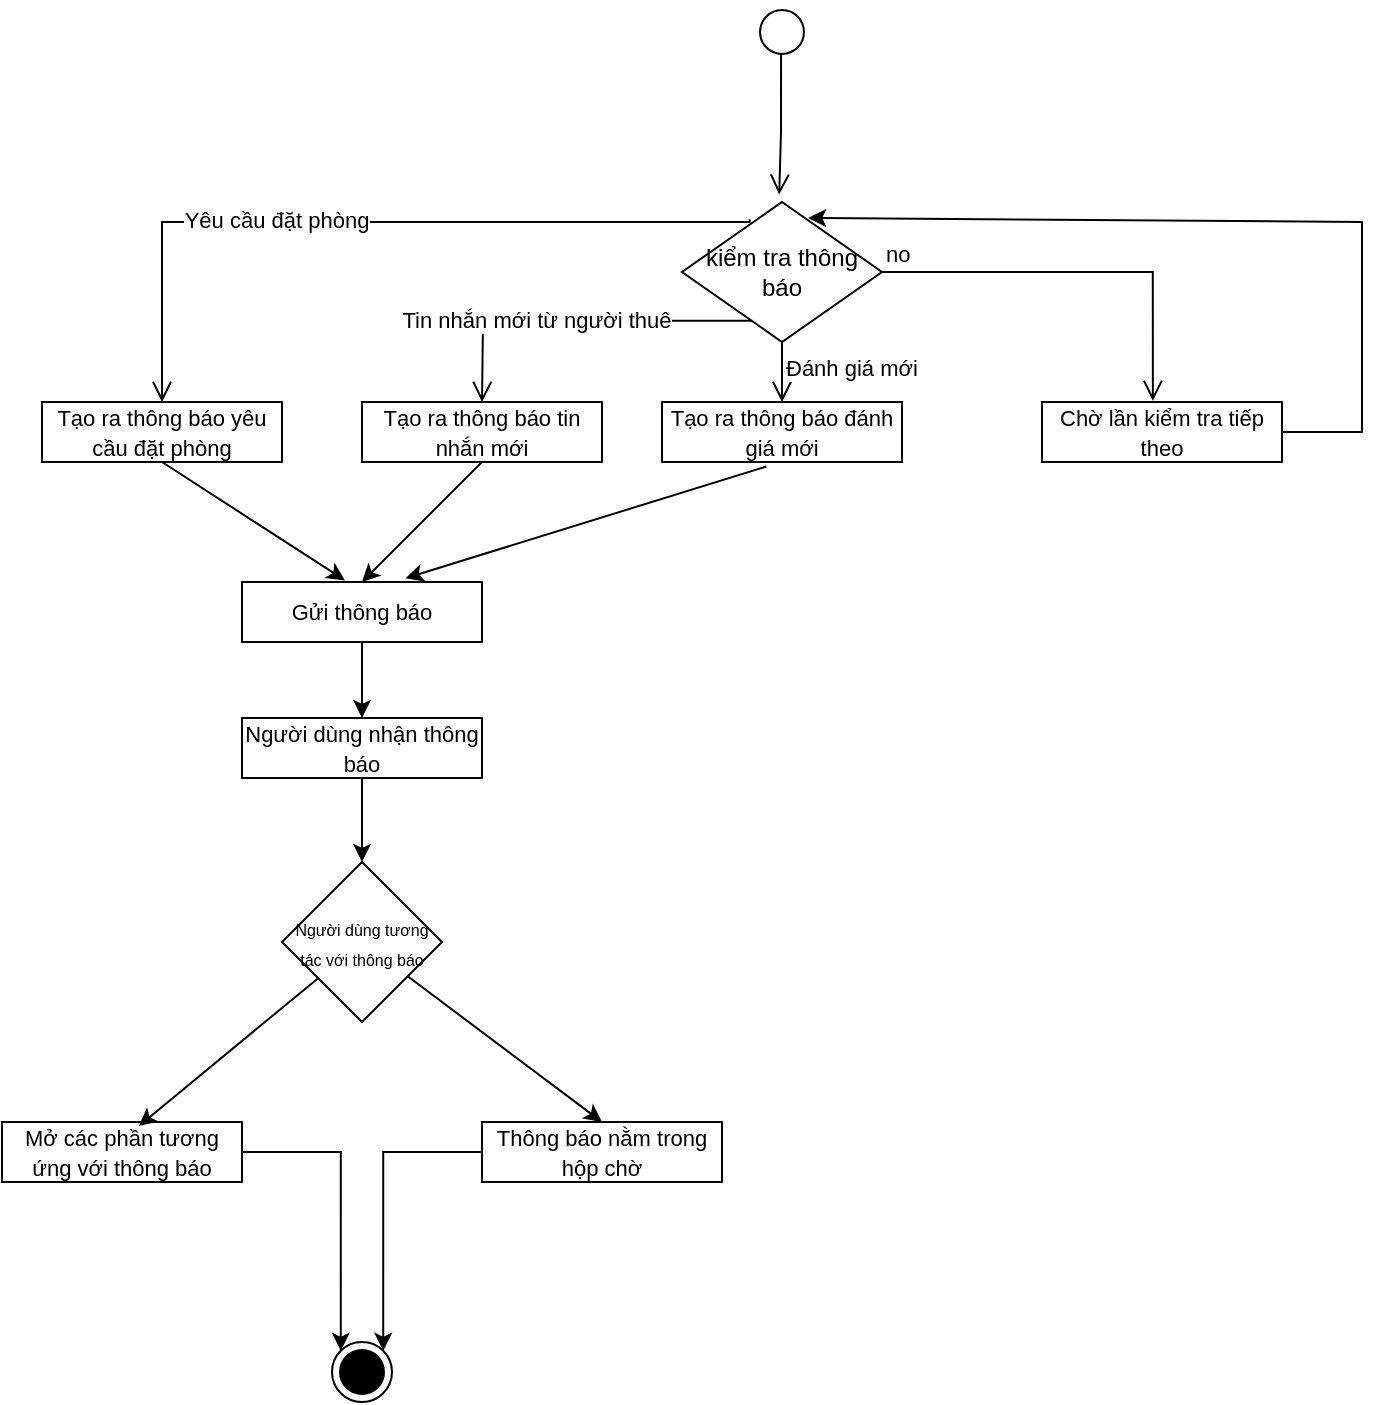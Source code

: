 <mxfile version="24.7.16">
  <diagram name="Page-1" id="e7e014a7-5840-1c2e-5031-d8a46d1fe8dd">
    <mxGraphModel dx="1800" dy="1221" grid="1" gridSize="10" guides="1" tooltips="1" connect="1" arrows="1" fold="1" page="1" pageScale="1" pageWidth="1169" pageHeight="826" background="none" math="0" shadow="0">
      <root>
        <mxCell id="0" />
        <mxCell id="1" parent="0" />
        <mxCell id="2wPHxD9nb724yZ33WKzz-41" value="" style="ellipse;html=1;shape=startState;" vertex="1" parent="1">
          <mxGeometry x="575" y="40" width="30" height="30" as="geometry" />
        </mxCell>
        <mxCell id="2wPHxD9nb724yZ33WKzz-42" value="" style="edgeStyle=orthogonalEdgeStyle;html=1;verticalAlign=bottom;endArrow=open;endSize=8;rounded=0;entryX=0.486;entryY=-0.053;entryDx=0;entryDy=0;entryPerimeter=0;exitX=0.484;exitY=0.85;exitDx=0;exitDy=0;exitPerimeter=0;" edge="1" source="2wPHxD9nb724yZ33WKzz-41" parent="1" target="2wPHxD9nb724yZ33WKzz-43">
          <mxGeometry relative="1" as="geometry">
            <mxPoint x="585" y="130" as="targetPoint" />
          </mxGeometry>
        </mxCell>
        <mxCell id="2wPHxD9nb724yZ33WKzz-43" value="kiểm tra thông báo" style="rhombus;whiteSpace=wrap;html=1;" vertex="1" parent="1">
          <mxGeometry x="540" y="140" width="100" height="70" as="geometry" />
        </mxCell>
        <mxCell id="2wPHxD9nb724yZ33WKzz-44" value="no" style="edgeStyle=orthogonalEdgeStyle;html=1;align=left;verticalAlign=bottom;endArrow=open;endSize=8;rounded=0;entryX=0.462;entryY=-0.019;entryDx=0;entryDy=0;entryPerimeter=0;" edge="1" source="2wPHxD9nb724yZ33WKzz-43" parent="1" target="2wPHxD9nb724yZ33WKzz-46">
          <mxGeometry x="-1" relative="1" as="geometry">
            <mxPoint x="730" y="160" as="targetPoint" />
          </mxGeometry>
        </mxCell>
        <mxCell id="2wPHxD9nb724yZ33WKzz-45" value="Đánh giá mới" style="edgeStyle=orthogonalEdgeStyle;html=1;align=left;verticalAlign=top;endArrow=open;endSize=8;rounded=0;" edge="1" source="2wPHxD9nb724yZ33WKzz-43" parent="1">
          <mxGeometry x="-1" relative="1" as="geometry">
            <mxPoint x="590" y="240" as="targetPoint" />
          </mxGeometry>
        </mxCell>
        <mxCell id="2wPHxD9nb724yZ33WKzz-46" value="&lt;font style=&quot;font-size: 11px;&quot;&gt;Chờ lần kiểm tra tiếp theo&lt;/font&gt;" style="rounded=0;whiteSpace=wrap;html=1;" vertex="1" parent="1">
          <mxGeometry x="720" y="240" width="120" height="30" as="geometry" />
        </mxCell>
        <mxCell id="2wPHxD9nb724yZ33WKzz-47" value="" style="endArrow=classic;html=1;rounded=0;exitX=1;exitY=0.5;exitDx=0;exitDy=0;entryX=0.631;entryY=0.114;entryDx=0;entryDy=0;entryPerimeter=0;" edge="1" parent="1" source="2wPHxD9nb724yZ33WKzz-46" target="2wPHxD9nb724yZ33WKzz-43">
          <mxGeometry width="50" height="50" relative="1" as="geometry">
            <mxPoint x="610" y="270" as="sourcePoint" />
            <mxPoint x="610" y="150" as="targetPoint" />
            <Array as="points">
              <mxPoint x="880" y="255" />
              <mxPoint x="880" y="150" />
            </Array>
          </mxGeometry>
        </mxCell>
        <mxCell id="2wPHxD9nb724yZ33WKzz-48" value="&lt;font style=&quot;font-size: 11px;&quot;&gt;Tạo ra thông báo đánh giá mới&lt;/font&gt;" style="rounded=0;whiteSpace=wrap;html=1;" vertex="1" parent="1">
          <mxGeometry x="530" y="240" width="120" height="30" as="geometry" />
        </mxCell>
        <mxCell id="2wPHxD9nb724yZ33WKzz-49" value="" style="edgeStyle=orthogonalEdgeStyle;html=1;align=left;verticalAlign=top;endArrow=open;endSize=8;rounded=0;exitX=0.352;exitY=0.848;exitDx=0;exitDy=0;exitPerimeter=0;" edge="1" parent="1" source="2wPHxD9nb724yZ33WKzz-43">
          <mxGeometry x="-1" relative="1" as="geometry">
            <mxPoint x="440" y="240" as="targetPoint" />
            <mxPoint x="440" y="200" as="sourcePoint" />
          </mxGeometry>
        </mxCell>
        <mxCell id="2wPHxD9nb724yZ33WKzz-51" value="Tin nhắn mới từ người thuê" style="edgeLabel;html=1;align=center;verticalAlign=middle;resizable=0;points=[];" vertex="1" connectable="0" parent="2wPHxD9nb724yZ33WKzz-49">
          <mxGeometry x="0.239" y="-1" relative="1" as="geometry">
            <mxPoint as="offset" />
          </mxGeometry>
        </mxCell>
        <mxCell id="2wPHxD9nb724yZ33WKzz-50" value="&lt;font style=&quot;font-size: 11px;&quot;&gt;Tạo ra thông báo tin nhắn mới&lt;/font&gt;" style="rounded=0;whiteSpace=wrap;html=1;" vertex="1" parent="1">
          <mxGeometry x="380" y="240" width="120" height="30" as="geometry" />
        </mxCell>
        <mxCell id="2wPHxD9nb724yZ33WKzz-55" value="&lt;font style=&quot;font-size: 11px;&quot;&gt;Tạo ra thông báo yêu cầu đặt phòng&lt;/font&gt;" style="rounded=0;whiteSpace=wrap;html=1;" vertex="1" parent="1">
          <mxGeometry x="220" y="240" width="120" height="30" as="geometry" />
        </mxCell>
        <mxCell id="2wPHxD9nb724yZ33WKzz-58" value="" style="edgeStyle=orthogonalEdgeStyle;html=1;align=left;verticalAlign=top;endArrow=open;endSize=8;rounded=0;entryX=0.5;entryY=0;entryDx=0;entryDy=0;exitX=0.338;exitY=0.123;exitDx=0;exitDy=0;exitPerimeter=0;" edge="1" parent="1" source="2wPHxD9nb724yZ33WKzz-43" target="2wPHxD9nb724yZ33WKzz-55">
          <mxGeometry x="-1" relative="1" as="geometry">
            <mxPoint x="280" y="229.99" as="targetPoint" />
            <mxPoint x="561.417" y="149.998" as="sourcePoint" />
            <Array as="points">
              <mxPoint x="574" y="150" />
              <mxPoint x="280" y="150" />
            </Array>
          </mxGeometry>
        </mxCell>
        <mxCell id="2wPHxD9nb724yZ33WKzz-59" value="Yêu cầu đặt phòng" style="edgeLabel;html=1;align=center;verticalAlign=middle;resizable=0;points=[];" vertex="1" connectable="0" parent="2wPHxD9nb724yZ33WKzz-58">
          <mxGeometry x="0.239" y="-1" relative="1" as="geometry">
            <mxPoint as="offset" />
          </mxGeometry>
        </mxCell>
        <mxCell id="2wPHxD9nb724yZ33WKzz-66" value="" style="edgeStyle=orthogonalEdgeStyle;rounded=0;orthogonalLoop=1;jettySize=auto;html=1;" edge="1" parent="1" source="2wPHxD9nb724yZ33WKzz-61" target="2wPHxD9nb724yZ33WKzz-65">
          <mxGeometry relative="1" as="geometry" />
        </mxCell>
        <mxCell id="2wPHxD9nb724yZ33WKzz-61" value="&lt;span style=&quot;font-size: 11px;&quot;&gt;Gửi thông báo&lt;/span&gt;" style="rounded=0;whiteSpace=wrap;html=1;" vertex="1" parent="1">
          <mxGeometry x="320" y="330" width="120" height="30" as="geometry" />
        </mxCell>
        <mxCell id="2wPHxD9nb724yZ33WKzz-62" value="" style="endArrow=classic;html=1;rounded=0;exitX=0.5;exitY=1;exitDx=0;exitDy=0;entryX=0.5;entryY=0;entryDx=0;entryDy=0;" edge="1" parent="1" source="2wPHxD9nb724yZ33WKzz-50" target="2wPHxD9nb724yZ33WKzz-61">
          <mxGeometry width="50" height="50" relative="1" as="geometry">
            <mxPoint x="430" y="330" as="sourcePoint" />
            <mxPoint x="480" y="280" as="targetPoint" />
          </mxGeometry>
        </mxCell>
        <mxCell id="2wPHxD9nb724yZ33WKzz-63" value="" style="endArrow=classic;html=1;rounded=0;exitX=0.5;exitY=1;exitDx=0;exitDy=0;entryX=0.429;entryY=-0.027;entryDx=0;entryDy=0;entryPerimeter=0;" edge="1" parent="1" source="2wPHxD9nb724yZ33WKzz-55" target="2wPHxD9nb724yZ33WKzz-61">
          <mxGeometry width="50" height="50" relative="1" as="geometry">
            <mxPoint x="446" y="282" as="sourcePoint" />
            <mxPoint x="390" y="340" as="targetPoint" />
          </mxGeometry>
        </mxCell>
        <mxCell id="2wPHxD9nb724yZ33WKzz-64" value="" style="endArrow=classic;html=1;rounded=0;exitX=0.435;exitY=1.075;exitDx=0;exitDy=0;exitPerimeter=0;entryX=0.681;entryY=-0.062;entryDx=0;entryDy=0;entryPerimeter=0;" edge="1" parent="1" source="2wPHxD9nb724yZ33WKzz-48" target="2wPHxD9nb724yZ33WKzz-61">
          <mxGeometry width="50" height="50" relative="1" as="geometry">
            <mxPoint x="456" y="292" as="sourcePoint" />
            <mxPoint x="400" y="350" as="targetPoint" />
          </mxGeometry>
        </mxCell>
        <mxCell id="2wPHxD9nb724yZ33WKzz-68" value="" style="edgeStyle=orthogonalEdgeStyle;rounded=0;orthogonalLoop=1;jettySize=auto;html=1;" edge="1" parent="1" source="2wPHxD9nb724yZ33WKzz-65" target="2wPHxD9nb724yZ33WKzz-67">
          <mxGeometry relative="1" as="geometry" />
        </mxCell>
        <mxCell id="2wPHxD9nb724yZ33WKzz-65" value="&lt;span style=&quot;font-size: 11px;&quot;&gt;Người dùng nhận thông báo&lt;/span&gt;" style="rounded=0;whiteSpace=wrap;html=1;" vertex="1" parent="1">
          <mxGeometry x="320" y="398" width="120" height="30" as="geometry" />
        </mxCell>
        <mxCell id="2wPHxD9nb724yZ33WKzz-67" value="&lt;font style=&quot;font-size: 8px;&quot;&gt;Người dùng tương tác với thông báo&lt;/font&gt;" style="rhombus;whiteSpace=wrap;html=1;" vertex="1" parent="1">
          <mxGeometry x="340" y="470" width="80" height="80" as="geometry" />
        </mxCell>
        <mxCell id="2wPHxD9nb724yZ33WKzz-75" style="edgeStyle=orthogonalEdgeStyle;rounded=0;orthogonalLoop=1;jettySize=auto;html=1;entryX=0;entryY=0;entryDx=0;entryDy=0;" edge="1" parent="1" source="2wPHxD9nb724yZ33WKzz-69" target="2wPHxD9nb724yZ33WKzz-74">
          <mxGeometry relative="1" as="geometry" />
        </mxCell>
        <mxCell id="2wPHxD9nb724yZ33WKzz-69" value="&lt;span style=&quot;font-size: 11px;&quot;&gt;Mở các phần tương ứng với thông báo&lt;/span&gt;" style="rounded=0;whiteSpace=wrap;html=1;" vertex="1" parent="1">
          <mxGeometry x="200" y="600" width="120" height="30" as="geometry" />
        </mxCell>
        <mxCell id="2wPHxD9nb724yZ33WKzz-77" style="edgeStyle=orthogonalEdgeStyle;rounded=0;orthogonalLoop=1;jettySize=auto;html=1;exitX=0;exitY=0.5;exitDx=0;exitDy=0;entryX=1;entryY=0;entryDx=0;entryDy=0;" edge="1" parent="1" source="2wPHxD9nb724yZ33WKzz-70" target="2wPHxD9nb724yZ33WKzz-74">
          <mxGeometry relative="1" as="geometry" />
        </mxCell>
        <mxCell id="2wPHxD9nb724yZ33WKzz-70" value="&lt;span style=&quot;font-size: 11px;&quot;&gt;Thông báo nằm trong hộp chờ&lt;/span&gt;" style="rounded=0;whiteSpace=wrap;html=1;" vertex="1" parent="1">
          <mxGeometry x="440" y="600" width="120" height="30" as="geometry" />
        </mxCell>
        <mxCell id="2wPHxD9nb724yZ33WKzz-71" value="" style="endArrow=classic;html=1;rounded=0;entryX=0.57;entryY=0.067;entryDx=0;entryDy=0;entryPerimeter=0;" edge="1" parent="1" source="2wPHxD9nb724yZ33WKzz-67" target="2wPHxD9nb724yZ33WKzz-69">
          <mxGeometry width="50" height="50" relative="1" as="geometry">
            <mxPoint x="300" y="570" as="sourcePoint" />
            <mxPoint x="350" y="520" as="targetPoint" />
          </mxGeometry>
        </mxCell>
        <mxCell id="2wPHxD9nb724yZ33WKzz-73" value="" style="endArrow=classic;html=1;rounded=0;entryX=0.5;entryY=0;entryDx=0;entryDy=0;" edge="1" parent="1" source="2wPHxD9nb724yZ33WKzz-67" target="2wPHxD9nb724yZ33WKzz-70">
          <mxGeometry width="50" height="50" relative="1" as="geometry">
            <mxPoint x="368" y="538" as="sourcePoint" />
            <mxPoint x="278" y="612" as="targetPoint" />
          </mxGeometry>
        </mxCell>
        <mxCell id="2wPHxD9nb724yZ33WKzz-74" value="" style="ellipse;html=1;shape=endState;fillColor=#000000;strokeColor=#000000;" vertex="1" parent="1">
          <mxGeometry x="365" y="710" width="30" height="30" as="geometry" />
        </mxCell>
      </root>
    </mxGraphModel>
  </diagram>
</mxfile>
